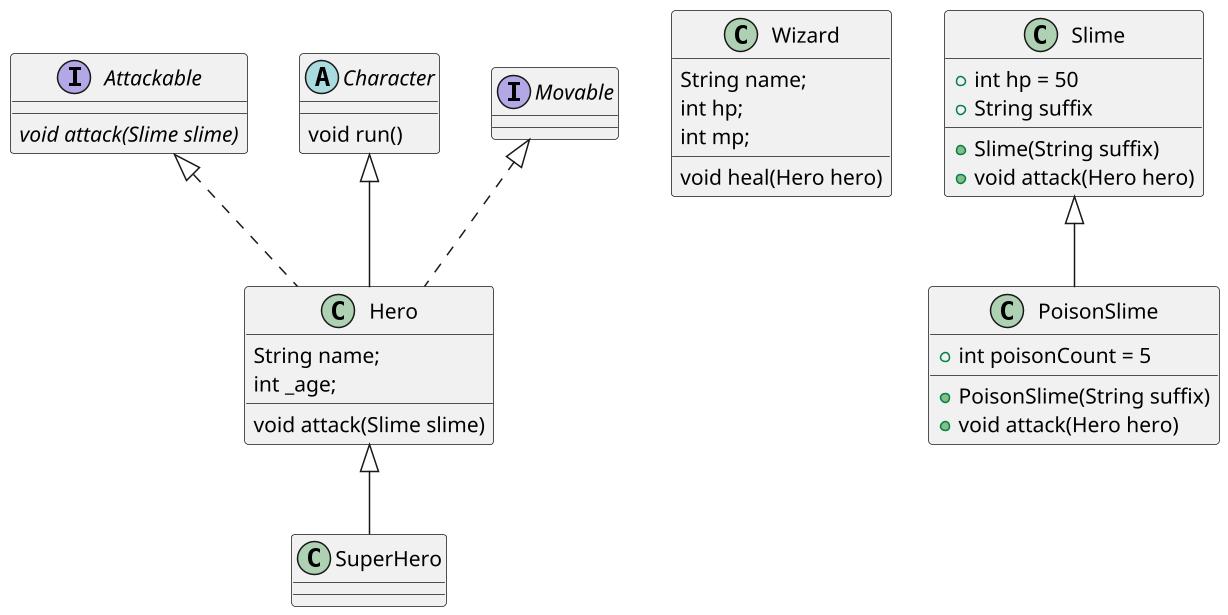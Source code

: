 @startuml

scale 1.5

interface Attackable {
    {abstract} void attack(Slime slime)
}

abstract class Character {
    void run()
}

class Hero extends Character implements Attackable, Movable {
  String name;
  int _age;

  void attack(Slime slime)
}

class SuperHero extends Hero {
}

class Wizard {
    String name;
    int hp;
    int mp;

    void heal(Hero hero)
}

class Slime {
  + int hp = 50
  + String suffix
  + Slime(String suffix)
  + void attack(Hero hero)
}

class PoisonSlime {
  + int poisonCount = 5
  + PoisonSlime(String suffix)
  + void attack(Hero hero)
}

Slime <|-- PoisonSlime
@enduml
